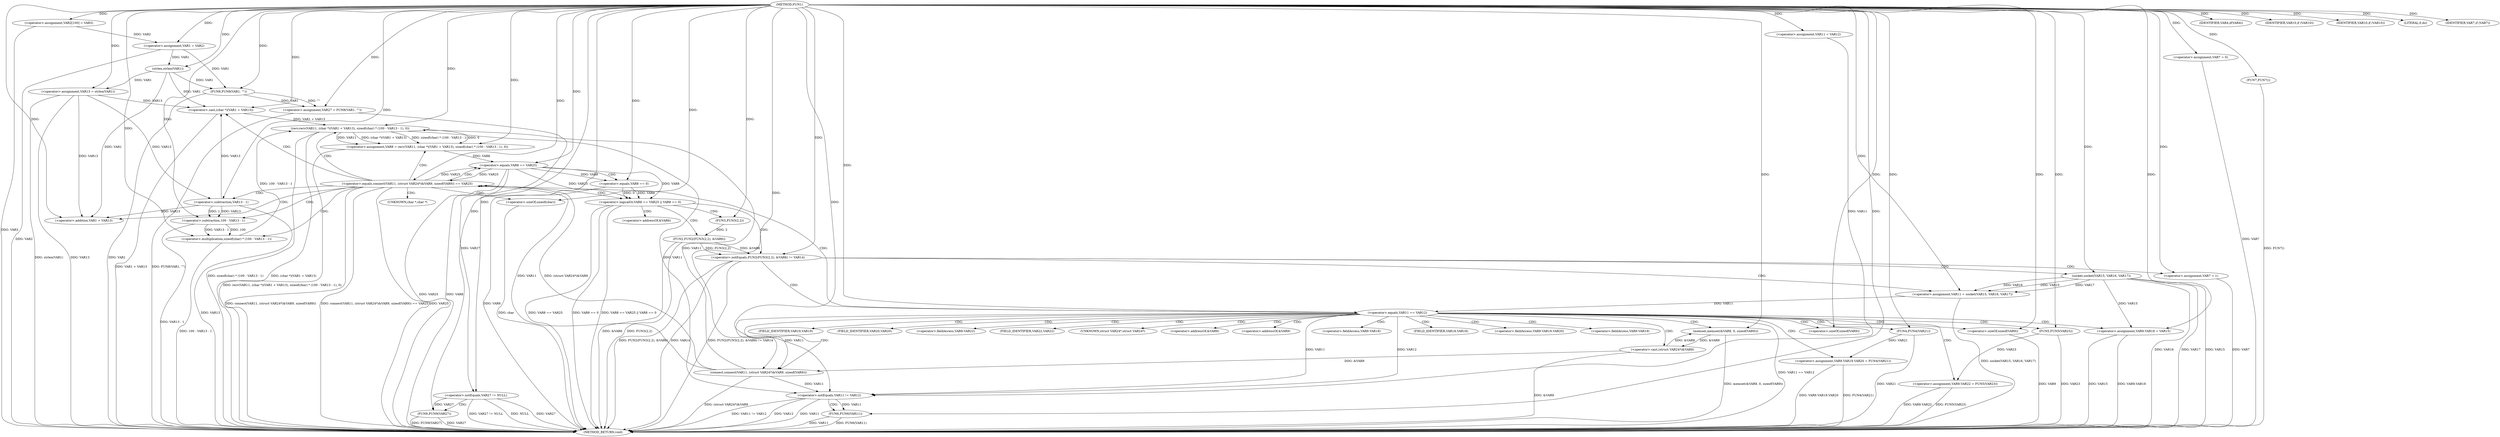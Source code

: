 digraph FUN1 {  
"1000100" [label = "(METHOD,FUN1)" ]
"1000257" [label = "(METHOD_RETURN,void)" ]
"1000104" [label = "(<operator>.assignment,VAR2[100] = VAR3)" ]
"1000107" [label = "(<operator>.assignment,VAR1 = VAR2)" ]
"1000111" [label = "(IDENTIFIER,VAR4,if(VAR4))" ]
"1000116" [label = "(<operator>.assignment,VAR7 = 0)" ]
"1000123" [label = "(<operator>.assignment,VAR11 = VAR12)" ]
"1000127" [label = "(<operator>.assignment,VAR13 = strlen(VAR1))" ]
"1000129" [label = "(strlen,strlen(VAR1))" ]
"1000134" [label = "(<operator>.notEquals,FUN2(FUN3(2,2), &VAR6) != VAR14)" ]
"1000135" [label = "(FUN2,FUN2(FUN3(2,2), &VAR6))" ]
"1000136" [label = "(FUN3,FUN3(2,2))" ]
"1000144" [label = "(<operator>.assignment,VAR7 = 1)" ]
"1000147" [label = "(<operator>.assignment,VAR11 = socket(VAR15, VAR16, VAR17))" ]
"1000149" [label = "(socket,socket(VAR15, VAR16, VAR17))" ]
"1000154" [label = "(<operator>.equals,VAR11 == VAR12)" ]
"1000159" [label = "(memset,memset(&VAR9, 0, sizeof(VAR9)))" ]
"1000163" [label = "(<operator>.sizeOf,sizeof(VAR9))" ]
"1000165" [label = "(<operator>.assignment,VAR9.VAR18 = VAR15)" ]
"1000170" [label = "(<operator>.assignment,VAR9.VAR19.VAR20 = FUN4(VAR21))" ]
"1000176" [label = "(FUN4,FUN4(VAR21))" ]
"1000178" [label = "(<operator>.assignment,VAR9.VAR22 = FUN5(VAR23))" ]
"1000182" [label = "(FUN5,FUN5(VAR23))" ]
"1000185" [label = "(<operator>.equals,connect(VAR11, (struct VAR24*)&VAR9, sizeof(VAR9)) == VAR25)" ]
"1000186" [label = "(connect,connect(VAR11, (struct VAR24*)&VAR9, sizeof(VAR9)))" ]
"1000188" [label = "(<operator>.cast,(struct VAR24*)&VAR9)" ]
"1000192" [label = "(<operator>.sizeOf,sizeof(VAR9))" ]
"1000197" [label = "(<operator>.assignment,VAR8 = recv(VAR11, (char *)(VAR1 + VAR13), sizeof(char) * (100 - VAR13 - 1), 0))" ]
"1000199" [label = "(recv,recv(VAR11, (char *)(VAR1 + VAR13), sizeof(char) * (100 - VAR13 - 1), 0))" ]
"1000201" [label = "(<operator>.cast,(char *)(VAR1 + VAR13))" ]
"1000203" [label = "(<operator>.addition,VAR1 + VAR13)" ]
"1000206" [label = "(<operator>.multiplication,sizeof(char) * (100 - VAR13 - 1))" ]
"1000207" [label = "(<operator>.sizeOf,sizeof(char))" ]
"1000209" [label = "(<operator>.subtraction,100 - VAR13 - 1)" ]
"1000211" [label = "(<operator>.subtraction,VAR13 - 1)" ]
"1000216" [label = "(<operator>.logicalOr,VAR8 == VAR25 || VAR8 == 0)" ]
"1000217" [label = "(<operator>.equals,VAR8 == VAR25)" ]
"1000220" [label = "(<operator>.equals,VAR8 == 0)" ]
"1000226" [label = "(IDENTIFIER,VAR10,if (VAR10))" ]
"1000229" [label = "(IDENTIFIER,VAR10,if (VAR10))" ]
"1000231" [label = "(LITERAL,0,do)" ]
"1000233" [label = "(<operator>.notEquals,VAR11 != VAR12)" ]
"1000237" [label = "(FUN6,FUN6(VAR11))" ]
"1000240" [label = "(IDENTIFIER,VAR7,if (VAR7))" ]
"1000242" [label = "(FUN7,FUN7())" ]
"1000245" [label = "(<operator>.assignment,VAR27 = FUN8(VAR1, \"\"))" ]
"1000247" [label = "(FUN8,FUN8(VAR1, \"\"))" ]
"1000251" [label = "(<operator>.notEquals,VAR27 != NULL)" ]
"1000255" [label = "(FUN9,FUN9(VAR27))" ]
"1000139" [label = "(<operator>.addressOf,&VAR6)" ]
"1000160" [label = "(<operator>.addressOf,&VAR9)" ]
"1000166" [label = "(<operator>.fieldAccess,VAR9.VAR18)" ]
"1000168" [label = "(FIELD_IDENTIFIER,VAR18,VAR18)" ]
"1000171" [label = "(<operator>.fieldAccess,VAR9.VAR19.VAR20)" ]
"1000172" [label = "(<operator>.fieldAccess,VAR9.VAR19)" ]
"1000174" [label = "(FIELD_IDENTIFIER,VAR19,VAR19)" ]
"1000175" [label = "(FIELD_IDENTIFIER,VAR20,VAR20)" ]
"1000179" [label = "(<operator>.fieldAccess,VAR9.VAR22)" ]
"1000181" [label = "(FIELD_IDENTIFIER,VAR22,VAR22)" ]
"1000189" [label = "(UNKNOWN,struct VAR24*,struct VAR24*)" ]
"1000190" [label = "(<operator>.addressOf,&VAR9)" ]
"1000202" [label = "(UNKNOWN,char *,char *)" ]
  "1000185" -> "1000257"  [ label = "DDG: connect(VAR11, (struct VAR24*)&VAR9, sizeof(VAR9))"] 
  "1000185" -> "1000257"  [ label = "DDG: connect(VAR11, (struct VAR24*)&VAR9, sizeof(VAR9)) == VAR25"] 
  "1000216" -> "1000257"  [ label = "DDG: VAR8 == VAR25 || VAR8 == 0"] 
  "1000217" -> "1000257"  [ label = "DDG: VAR25"] 
  "1000127" -> "1000257"  [ label = "DDG: VAR13"] 
  "1000178" -> "1000257"  [ label = "DDG: FUN5(VAR23)"] 
  "1000247" -> "1000257"  [ label = "DDG: VAR1"] 
  "1000159" -> "1000257"  [ label = "DDG: memset(&VAR9, 0, sizeof(VAR9))"] 
  "1000116" -> "1000257"  [ label = "DDG: VAR7"] 
  "1000186" -> "1000257"  [ label = "DDG: (struct VAR24*)&VAR9"] 
  "1000220" -> "1000257"  [ label = "DDG: VAR8"] 
  "1000251" -> "1000257"  [ label = "DDG: VAR27 != NULL"] 
  "1000185" -> "1000257"  [ label = "DDG: VAR25"] 
  "1000199" -> "1000257"  [ label = "DDG: (char *)(VAR1 + VAR13)"] 
  "1000237" -> "1000257"  [ label = "DDG: FUN6(VAR11)"] 
  "1000206" -> "1000257"  [ label = "DDG: 100 - VAR13 - 1"] 
  "1000149" -> "1000257"  [ label = "DDG: VAR16"] 
  "1000233" -> "1000257"  [ label = "DDG: VAR11 != VAR12"] 
  "1000251" -> "1000257"  [ label = "DDG: NULL"] 
  "1000165" -> "1000257"  [ label = "DDG: VAR15"] 
  "1000233" -> "1000257"  [ label = "DDG: VAR12"] 
  "1000188" -> "1000257"  [ label = "DDG: &VAR9"] 
  "1000178" -> "1000257"  [ label = "DDG: VAR9.VAR22"] 
  "1000255" -> "1000257"  [ label = "DDG: FUN9(VAR27)"] 
  "1000216" -> "1000257"  [ label = "DDG: VAR8 == VAR25"] 
  "1000237" -> "1000257"  [ label = "DDG: VAR11"] 
  "1000199" -> "1000257"  [ label = "DDG: sizeof(char) * (100 - VAR13 - 1)"] 
  "1000134" -> "1000257"  [ label = "DDG: VAR14"] 
  "1000135" -> "1000257"  [ label = "DDG: &VAR6"] 
  "1000165" -> "1000257"  [ label = "DDG: VAR9.VAR18"] 
  "1000149" -> "1000257"  [ label = "DDG: VAR17"] 
  "1000251" -> "1000257"  [ label = "DDG: VAR27"] 
  "1000127" -> "1000257"  [ label = "DDG: strlen(VAR1)"] 
  "1000134" -> "1000257"  [ label = "DDG: FUN2(FUN3(2,2), &VAR6) != VAR14"] 
  "1000217" -> "1000257"  [ label = "DDG: VAR8"] 
  "1000201" -> "1000257"  [ label = "DDG: VAR1 + VAR13"] 
  "1000207" -> "1000257"  [ label = "DDG: char"] 
  "1000147" -> "1000257"  [ label = "DDG: socket(VAR15, VAR16, VAR17)"] 
  "1000170" -> "1000257"  [ label = "DDG: FUN4(VAR21)"] 
  "1000211" -> "1000257"  [ label = "DDG: VAR13"] 
  "1000154" -> "1000257"  [ label = "DDG: VAR11 == VAR12"] 
  "1000197" -> "1000257"  [ label = "DDG: recv(VAR11, (char *)(VAR1 + VAR13), sizeof(char) * (100 - VAR13 - 1), 0)"] 
  "1000134" -> "1000257"  [ label = "DDG: FUN2(FUN3(2,2), &VAR6)"] 
  "1000192" -> "1000257"  [ label = "DDG: VAR9"] 
  "1000209" -> "1000257"  [ label = "DDG: VAR13 - 1"] 
  "1000233" -> "1000257"  [ label = "DDG: VAR11"] 
  "1000135" -> "1000257"  [ label = "DDG: FUN3(2,2)"] 
  "1000242" -> "1000257"  [ label = "DDG: FUN7()"] 
  "1000144" -> "1000257"  [ label = "DDG: VAR7"] 
  "1000216" -> "1000257"  [ label = "DDG: VAR8 == 0"] 
  "1000170" -> "1000257"  [ label = "DDG: VAR9.VAR19.VAR20"] 
  "1000176" -> "1000257"  [ label = "DDG: VAR21"] 
  "1000149" -> "1000257"  [ label = "DDG: VAR15"] 
  "1000255" -> "1000257"  [ label = "DDG: VAR27"] 
  "1000182" -> "1000257"  [ label = "DDG: VAR23"] 
  "1000104" -> "1000257"  [ label = "DDG: VAR3"] 
  "1000107" -> "1000257"  [ label = "DDG: VAR2"] 
  "1000245" -> "1000257"  [ label = "DDG: FUN8(VAR1, \"\")"] 
  "1000100" -> "1000104"  [ label = "DDG: "] 
  "1000104" -> "1000107"  [ label = "DDG: VAR2"] 
  "1000100" -> "1000107"  [ label = "DDG: "] 
  "1000100" -> "1000111"  [ label = "DDG: "] 
  "1000100" -> "1000116"  [ label = "DDG: "] 
  "1000100" -> "1000123"  [ label = "DDG: "] 
  "1000129" -> "1000127"  [ label = "DDG: VAR1"] 
  "1000100" -> "1000127"  [ label = "DDG: "] 
  "1000107" -> "1000129"  [ label = "DDG: VAR1"] 
  "1000100" -> "1000129"  [ label = "DDG: "] 
  "1000135" -> "1000134"  [ label = "DDG: FUN3(2,2)"] 
  "1000135" -> "1000134"  [ label = "DDG: &VAR6"] 
  "1000136" -> "1000135"  [ label = "DDG: 2"] 
  "1000100" -> "1000136"  [ label = "DDG: "] 
  "1000100" -> "1000134"  [ label = "DDG: "] 
  "1000100" -> "1000144"  [ label = "DDG: "] 
  "1000149" -> "1000147"  [ label = "DDG: VAR15"] 
  "1000149" -> "1000147"  [ label = "DDG: VAR16"] 
  "1000149" -> "1000147"  [ label = "DDG: VAR17"] 
  "1000100" -> "1000147"  [ label = "DDG: "] 
  "1000100" -> "1000149"  [ label = "DDG: "] 
  "1000147" -> "1000154"  [ label = "DDG: VAR11"] 
  "1000100" -> "1000154"  [ label = "DDG: "] 
  "1000188" -> "1000159"  [ label = "DDG: &VAR9"] 
  "1000100" -> "1000159"  [ label = "DDG: "] 
  "1000100" -> "1000163"  [ label = "DDG: "] 
  "1000149" -> "1000165"  [ label = "DDG: VAR15"] 
  "1000100" -> "1000165"  [ label = "DDG: "] 
  "1000176" -> "1000170"  [ label = "DDG: VAR21"] 
  "1000100" -> "1000176"  [ label = "DDG: "] 
  "1000182" -> "1000178"  [ label = "DDG: VAR23"] 
  "1000100" -> "1000182"  [ label = "DDG: "] 
  "1000186" -> "1000185"  [ label = "DDG: VAR11"] 
  "1000186" -> "1000185"  [ label = "DDG: (struct VAR24*)&VAR9"] 
  "1000154" -> "1000186"  [ label = "DDG: VAR11"] 
  "1000100" -> "1000186"  [ label = "DDG: "] 
  "1000188" -> "1000186"  [ label = "DDG: &VAR9"] 
  "1000159" -> "1000188"  [ label = "DDG: &VAR9"] 
  "1000100" -> "1000192"  [ label = "DDG: "] 
  "1000217" -> "1000185"  [ label = "DDG: VAR25"] 
  "1000100" -> "1000185"  [ label = "DDG: "] 
  "1000199" -> "1000197"  [ label = "DDG: VAR11"] 
  "1000199" -> "1000197"  [ label = "DDG: (char *)(VAR1 + VAR13)"] 
  "1000199" -> "1000197"  [ label = "DDG: sizeof(char) * (100 - VAR13 - 1)"] 
  "1000199" -> "1000197"  [ label = "DDG: 0"] 
  "1000100" -> "1000197"  [ label = "DDG: "] 
  "1000186" -> "1000199"  [ label = "DDG: VAR11"] 
  "1000100" -> "1000199"  [ label = "DDG: "] 
  "1000201" -> "1000199"  [ label = "DDG: VAR1 + VAR13"] 
  "1000129" -> "1000201"  [ label = "DDG: VAR1"] 
  "1000100" -> "1000201"  [ label = "DDG: "] 
  "1000211" -> "1000201"  [ label = "DDG: VAR13"] 
  "1000127" -> "1000201"  [ label = "DDG: VAR13"] 
  "1000129" -> "1000203"  [ label = "DDG: VAR1"] 
  "1000100" -> "1000203"  [ label = "DDG: "] 
  "1000211" -> "1000203"  [ label = "DDG: VAR13"] 
  "1000127" -> "1000203"  [ label = "DDG: VAR13"] 
  "1000206" -> "1000199"  [ label = "DDG: 100 - VAR13 - 1"] 
  "1000100" -> "1000206"  [ label = "DDG: "] 
  "1000100" -> "1000207"  [ label = "DDG: "] 
  "1000209" -> "1000206"  [ label = "DDG: 100"] 
  "1000209" -> "1000206"  [ label = "DDG: VAR13 - 1"] 
  "1000100" -> "1000209"  [ label = "DDG: "] 
  "1000211" -> "1000209"  [ label = "DDG: VAR13"] 
  "1000211" -> "1000209"  [ label = "DDG: 1"] 
  "1000100" -> "1000211"  [ label = "DDG: "] 
  "1000127" -> "1000211"  [ label = "DDG: VAR13"] 
  "1000217" -> "1000216"  [ label = "DDG: VAR8"] 
  "1000217" -> "1000216"  [ label = "DDG: VAR25"] 
  "1000197" -> "1000217"  [ label = "DDG: VAR8"] 
  "1000100" -> "1000217"  [ label = "DDG: "] 
  "1000185" -> "1000217"  [ label = "DDG: VAR25"] 
  "1000220" -> "1000216"  [ label = "DDG: VAR8"] 
  "1000220" -> "1000216"  [ label = "DDG: 0"] 
  "1000217" -> "1000220"  [ label = "DDG: VAR8"] 
  "1000100" -> "1000220"  [ label = "DDG: "] 
  "1000100" -> "1000226"  [ label = "DDG: "] 
  "1000100" -> "1000229"  [ label = "DDG: "] 
  "1000100" -> "1000231"  [ label = "DDG: "] 
  "1000186" -> "1000233"  [ label = "DDG: VAR11"] 
  "1000199" -> "1000233"  [ label = "DDG: VAR11"] 
  "1000154" -> "1000233"  [ label = "DDG: VAR11"] 
  "1000123" -> "1000233"  [ label = "DDG: VAR11"] 
  "1000100" -> "1000233"  [ label = "DDG: "] 
  "1000154" -> "1000233"  [ label = "DDG: VAR12"] 
  "1000233" -> "1000237"  [ label = "DDG: VAR11"] 
  "1000100" -> "1000237"  [ label = "DDG: "] 
  "1000100" -> "1000240"  [ label = "DDG: "] 
  "1000100" -> "1000242"  [ label = "DDG: "] 
  "1000247" -> "1000245"  [ label = "DDG: VAR1"] 
  "1000247" -> "1000245"  [ label = "DDG: \"\""] 
  "1000100" -> "1000245"  [ label = "DDG: "] 
  "1000129" -> "1000247"  [ label = "DDG: VAR1"] 
  "1000107" -> "1000247"  [ label = "DDG: VAR1"] 
  "1000100" -> "1000247"  [ label = "DDG: "] 
  "1000245" -> "1000251"  [ label = "DDG: VAR27"] 
  "1000100" -> "1000251"  [ label = "DDG: "] 
  "1000251" -> "1000255"  [ label = "DDG: VAR27"] 
  "1000100" -> "1000255"  [ label = "DDG: "] 
  "1000134" -> "1000144"  [ label = "CDG: "] 
  "1000134" -> "1000149"  [ label = "CDG: "] 
  "1000134" -> "1000154"  [ label = "CDG: "] 
  "1000134" -> "1000147"  [ label = "CDG: "] 
  "1000154" -> "1000174"  [ label = "CDG: "] 
  "1000154" -> "1000182"  [ label = "CDG: "] 
  "1000154" -> "1000166"  [ label = "CDG: "] 
  "1000154" -> "1000165"  [ label = "CDG: "] 
  "1000154" -> "1000188"  [ label = "CDG: "] 
  "1000154" -> "1000190"  [ label = "CDG: "] 
  "1000154" -> "1000175"  [ label = "CDG: "] 
  "1000154" -> "1000160"  [ label = "CDG: "] 
  "1000154" -> "1000179"  [ label = "CDG: "] 
  "1000154" -> "1000192"  [ label = "CDG: "] 
  "1000154" -> "1000176"  [ label = "CDG: "] 
  "1000154" -> "1000185"  [ label = "CDG: "] 
  "1000154" -> "1000186"  [ label = "CDG: "] 
  "1000154" -> "1000172"  [ label = "CDG: "] 
  "1000154" -> "1000189"  [ label = "CDG: "] 
  "1000154" -> "1000163"  [ label = "CDG: "] 
  "1000154" -> "1000168"  [ label = "CDG: "] 
  "1000154" -> "1000178"  [ label = "CDG: "] 
  "1000154" -> "1000159"  [ label = "CDG: "] 
  "1000154" -> "1000170"  [ label = "CDG: "] 
  "1000154" -> "1000171"  [ label = "CDG: "] 
  "1000154" -> "1000181"  [ label = "CDG: "] 
  "1000185" -> "1000211"  [ label = "CDG: "] 
  "1000185" -> "1000199"  [ label = "CDG: "] 
  "1000185" -> "1000197"  [ label = "CDG: "] 
  "1000185" -> "1000216"  [ label = "CDG: "] 
  "1000185" -> "1000206"  [ label = "CDG: "] 
  "1000185" -> "1000201"  [ label = "CDG: "] 
  "1000185" -> "1000217"  [ label = "CDG: "] 
  "1000185" -> "1000207"  [ label = "CDG: "] 
  "1000185" -> "1000203"  [ label = "CDG: "] 
  "1000185" -> "1000202"  [ label = "CDG: "] 
  "1000185" -> "1000209"  [ label = "CDG: "] 
  "1000216" -> "1000139"  [ label = "CDG: "] 
  "1000216" -> "1000135"  [ label = "CDG: "] 
  "1000216" -> "1000136"  [ label = "CDG: "] 
  "1000216" -> "1000134"  [ label = "CDG: "] 
  "1000217" -> "1000220"  [ label = "CDG: "] 
  "1000233" -> "1000237"  [ label = "CDG: "] 
  "1000251" -> "1000255"  [ label = "CDG: "] 
}
